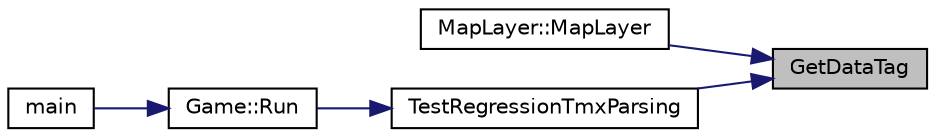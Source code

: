 digraph "GetDataTag"
{
 // LATEX_PDF_SIZE
  bgcolor="transparent";
  edge [fontname="Helvetica",fontsize="10",labelfontname="Helvetica",labelfontsize="10"];
  node [fontname="Helvetica",fontsize="10",shape=record];
  rankdir="RL";
  Node1 [label="GetDataTag",height=0.2,width=0.4,color="black", fillcolor="grey75", style="filled", fontcolor="black",tooltip="Retourne ce qu'il y entre la balise ouvrante et fermante (sans les balises)."];
  Node1 -> Node2 [dir="back",color="midnightblue",fontsize="10",style="solid",fontname="Helvetica"];
  Node2 [label="MapLayer::MapLayer",height=0.2,width=0.4,color="black",URL="$classMapLayer.html#aaa68e0a5062ae9f9dc97383d3687b19e",tooltip="Constructeur avec data brut comme parametre."];
  Node1 -> Node3 [dir="back",color="midnightblue",fontsize="10",style="solid",fontname="Helvetica"];
  Node3 [label="TestRegressionTmxParsing",height=0.2,width=0.4,color="black",URL="$tmxParsing_8cpp.html#a9fa1a7abecf83a7b024f031c9ccac69f",tooltip="Fonction de test de regression."];
  Node3 -> Node4 [dir="back",color="midnightblue",fontsize="10",style="solid",fontname="Helvetica"];
  Node4 [label="Game::Run",height=0.2,width=0.4,color="black",URL="$classGame.html#a13910abb0107f073d1627043003b909b",tooltip="Lance le jeu dans le mode selectionné"];
  Node4 -> Node5 [dir="back",color="midnightblue",fontsize="10",style="solid",fontname="Helvetica"];
  Node5 [label="main",height=0.2,width=0.4,color="black",URL="$main_8cpp.html#a0ddf1224851353fc92bfbff6f499fa97",tooltip=" "];
}
